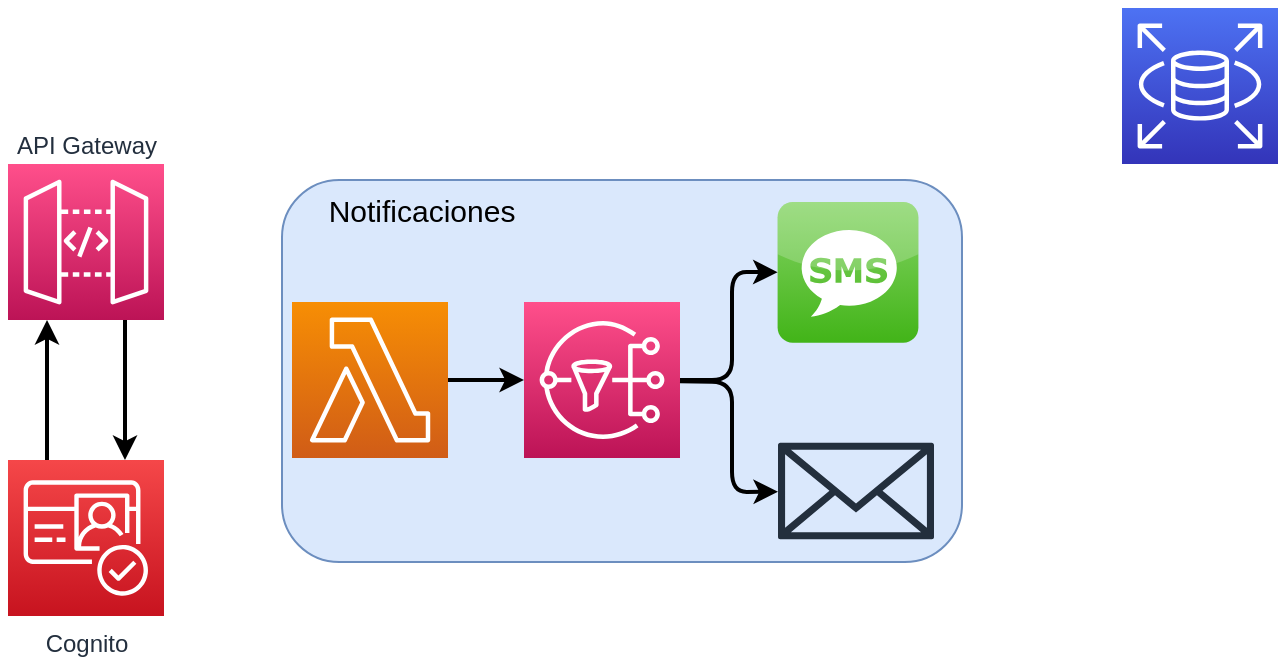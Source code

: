 <mxfile>
    <diagram id="b0FabWXzewQejRRINIT7" name="Page-1">
        <mxGraphModel dx="808" dy="598" grid="1" gridSize="10" guides="1" tooltips="1" connect="1" arrows="1" fold="1" page="1" pageScale="1" pageWidth="827" pageHeight="1169" math="0" shadow="0">
            <root>
                <mxCell id="0"/>
                <mxCell id="1" parent="0"/>
                <mxCell id="33" value="" style="group" vertex="1" connectable="0" parent="1">
                    <mxGeometry x="550" y="170" width="340" height="191" as="geometry"/>
                </mxCell>
                <mxCell id="23" value="" style="rounded=1;whiteSpace=wrap;html=1;sketch=0;fillColor=#dae8fc;strokeColor=#6c8ebf;" vertex="1" parent="33">
                    <mxGeometry width="340" height="191" as="geometry"/>
                </mxCell>
                <mxCell id="24" value="" style="group" vertex="1" connectable="0" parent="33">
                    <mxGeometry x="5" y="11" width="330" height="180" as="geometry"/>
                </mxCell>
                <mxCell id="25" value="" style="sketch=0;points=[[0,0,0],[0.25,0,0],[0.5,0,0],[0.75,0,0],[1,0,0],[0,1,0],[0.25,1,0],[0.5,1,0],[0.75,1,0],[1,1,0],[0,0.25,0],[0,0.5,0],[0,0.75,0],[1,0.25,0],[1,0.5,0],[1,0.75,0]];outlineConnect=0;fontColor=#232F3E;gradientColor=#FF4F8B;gradientDirection=north;fillColor=#BC1356;strokeColor=#ffffff;dashed=0;verticalLabelPosition=bottom;verticalAlign=top;align=center;html=1;fontSize=12;fontStyle=0;aspect=fixed;shape=mxgraph.aws4.resourceIcon;resIcon=mxgraph.aws4.sns;" vertex="1" parent="24">
                    <mxGeometry x="116" y="50" width="78" height="78" as="geometry"/>
                </mxCell>
                <mxCell id="26" value="" style="sketch=0;outlineConnect=0;fontColor=#232F3E;gradientColor=none;fillColor=#232F3D;strokeColor=none;dashed=0;verticalLabelPosition=bottom;verticalAlign=top;align=center;html=1;fontSize=12;fontStyle=0;aspect=fixed;pointerEvents=1;shape=mxgraph.aws4.email_2;" vertex="1" parent="24">
                    <mxGeometry x="243" y="120" width="78" height="49" as="geometry"/>
                </mxCell>
                <mxCell id="27" style="edgeStyle=none;html=1;strokeWidth=2;" edge="1" parent="24" source="25" target="26">
                    <mxGeometry relative="1" as="geometry">
                        <Array as="points">
                            <mxPoint x="220" y="90"/>
                            <mxPoint x="220" y="145"/>
                        </Array>
                    </mxGeometry>
                </mxCell>
                <mxCell id="28" value="" style="dashed=0;outlineConnect=0;html=1;align=center;labelPosition=center;verticalLabelPosition=bottom;verticalAlign=top;shape=mxgraph.webicons.sms;fillColor=#86D466;gradientColor=#42B418" vertex="1" parent="24">
                    <mxGeometry x="242.8" width="70.4" height="70.4" as="geometry"/>
                </mxCell>
                <mxCell id="29" value="" style="edgeStyle=none;html=1;strokeWidth=2;" edge="1" parent="24" source="25" target="28">
                    <mxGeometry relative="1" as="geometry">
                        <Array as="points">
                            <mxPoint x="220" y="89"/>
                            <mxPoint x="220" y="35"/>
                        </Array>
                    </mxGeometry>
                </mxCell>
                <mxCell id="30" style="edgeStyle=none;html=1;entryX=0;entryY=0.5;entryDx=0;entryDy=0;entryPerimeter=0;strokeWidth=2;" edge="1" parent="24" source="31" target="25">
                    <mxGeometry relative="1" as="geometry"/>
                </mxCell>
                <mxCell id="31" value="" style="sketch=0;points=[[0,0,0],[0.25,0,0],[0.5,0,0],[0.75,0,0],[1,0,0],[0,1,0],[0.25,1,0],[0.5,1,0],[0.75,1,0],[1,1,0],[0,0.25,0],[0,0.5,0],[0,0.75,0],[1,0.25,0],[1,0.5,0],[1,0.75,0]];outlineConnect=0;fontColor=#232F3E;gradientColor=#F78E04;gradientDirection=north;fillColor=#D05C17;strokeColor=#ffffff;dashed=0;verticalLabelPosition=bottom;verticalAlign=top;align=center;html=1;fontSize=12;fontStyle=0;aspect=fixed;shape=mxgraph.aws4.resourceIcon;resIcon=mxgraph.aws4.lambda;" vertex="1" parent="24">
                    <mxGeometry y="50" width="78" height="78" as="geometry"/>
                </mxCell>
                <mxCell id="32" value="&lt;font style=&quot;font-size: 15px;&quot;&gt;Notificaciones&lt;/font&gt;" style="text;html=1;strokeColor=none;fillColor=none;align=center;verticalAlign=middle;whiteSpace=wrap;rounded=0;sketch=0;strokeWidth=8;" vertex="1" parent="24">
                    <mxGeometry x="35" y="-11" width="60" height="30" as="geometry"/>
                </mxCell>
                <mxCell id="45" style="edgeStyle=none;html=1;exitX=0.75;exitY=1;exitDx=0;exitDy=0;exitPerimeter=0;entryX=0.75;entryY=0;entryDx=0;entryDy=0;entryPerimeter=0;strokeWidth=2;fontSize=15;startArrow=none;startFill=0;" edge="1" parent="1" source="34" target="35">
                    <mxGeometry relative="1" as="geometry"/>
                </mxCell>
                <mxCell id="34" value="API Gateway" style="sketch=0;points=[[0,0,0],[0.25,0,0],[0.5,0,0],[0.75,0,0],[1,0,0],[0,1,0],[0.25,1,0],[0.5,1,0],[0.75,1,0],[1,1,0],[0,0.25,0],[0,0.5,0],[0,0.75,0],[1,0.25,0],[1,0.5,0],[1,0.75,0]];outlineConnect=0;fontColor=#232F3E;gradientColor=#FF4F8B;gradientDirection=north;fillColor=#BC1356;strokeColor=#ffffff;dashed=0;verticalLabelPosition=top;verticalAlign=bottom;align=center;html=1;fontSize=12;fontStyle=0;aspect=fixed;shape=mxgraph.aws4.resourceIcon;resIcon=mxgraph.aws4.api_gateway;rounded=1;labelBackgroundColor=none;strokeWidth=8;labelPosition=center;" vertex="1" parent="1">
                    <mxGeometry x="413" y="162" width="78" height="78" as="geometry"/>
                </mxCell>
                <mxCell id="44" style="edgeStyle=none;html=1;exitX=0.25;exitY=0;exitDx=0;exitDy=0;exitPerimeter=0;fontSize=15;startArrow=none;startFill=0;strokeWidth=2;entryX=0.25;entryY=1;entryDx=0;entryDy=0;entryPerimeter=0;" edge="1" parent="1" source="35" target="34">
                    <mxGeometry relative="1" as="geometry">
                        <mxPoint x="432" y="230" as="targetPoint"/>
                    </mxGeometry>
                </mxCell>
                <mxCell id="35" value="Cognito" style="sketch=0;points=[[0,0,0],[0.25,0,0],[0.5,0,0],[0.75,0,0],[1,0,0],[0,1,0],[0.25,1,0],[0.5,1,0],[0.75,1,0],[1,1,0],[0,0.25,0],[0,0.5,0],[0,0.75,0],[1,0.25,0],[1,0.5,0],[1,0.75,0]];outlineConnect=0;fontColor=#232F3E;gradientColor=#F54749;gradientDirection=north;fillColor=#C7131F;strokeColor=#ffffff;dashed=0;verticalLabelPosition=bottom;verticalAlign=top;align=center;html=1;fontSize=12;fontStyle=0;aspect=fixed;shape=mxgraph.aws4.resourceIcon;resIcon=mxgraph.aws4.cognito;rounded=1;labelBackgroundColor=none;strokeWidth=8;" vertex="1" parent="1">
                    <mxGeometry x="413" y="310" width="78" height="78" as="geometry"/>
                </mxCell>
                <mxCell id="46" value="" style="sketch=0;points=[[0,0,0],[0.25,0,0],[0.5,0,0],[0.75,0,0],[1,0,0],[0,1,0],[0.25,1,0],[0.5,1,0],[0.75,1,0],[1,1,0],[0,0.25,0],[0,0.5,0],[0,0.75,0],[1,0.25,0],[1,0.5,0],[1,0.75,0]];outlineConnect=0;fontColor=#232F3E;gradientColor=#4D72F3;gradientDirection=north;fillColor=#3334B9;strokeColor=#ffffff;dashed=0;verticalLabelPosition=bottom;verticalAlign=top;align=center;html=1;fontSize=12;fontStyle=0;aspect=fixed;shape=mxgraph.aws4.resourceIcon;resIcon=mxgraph.aws4.rds;rounded=1;labelBackgroundColor=none;strokeWidth=8;" vertex="1" parent="1">
                    <mxGeometry x="970" y="84" width="78" height="78" as="geometry"/>
                </mxCell>
            </root>
        </mxGraphModel>
    </diagram>
</mxfile>